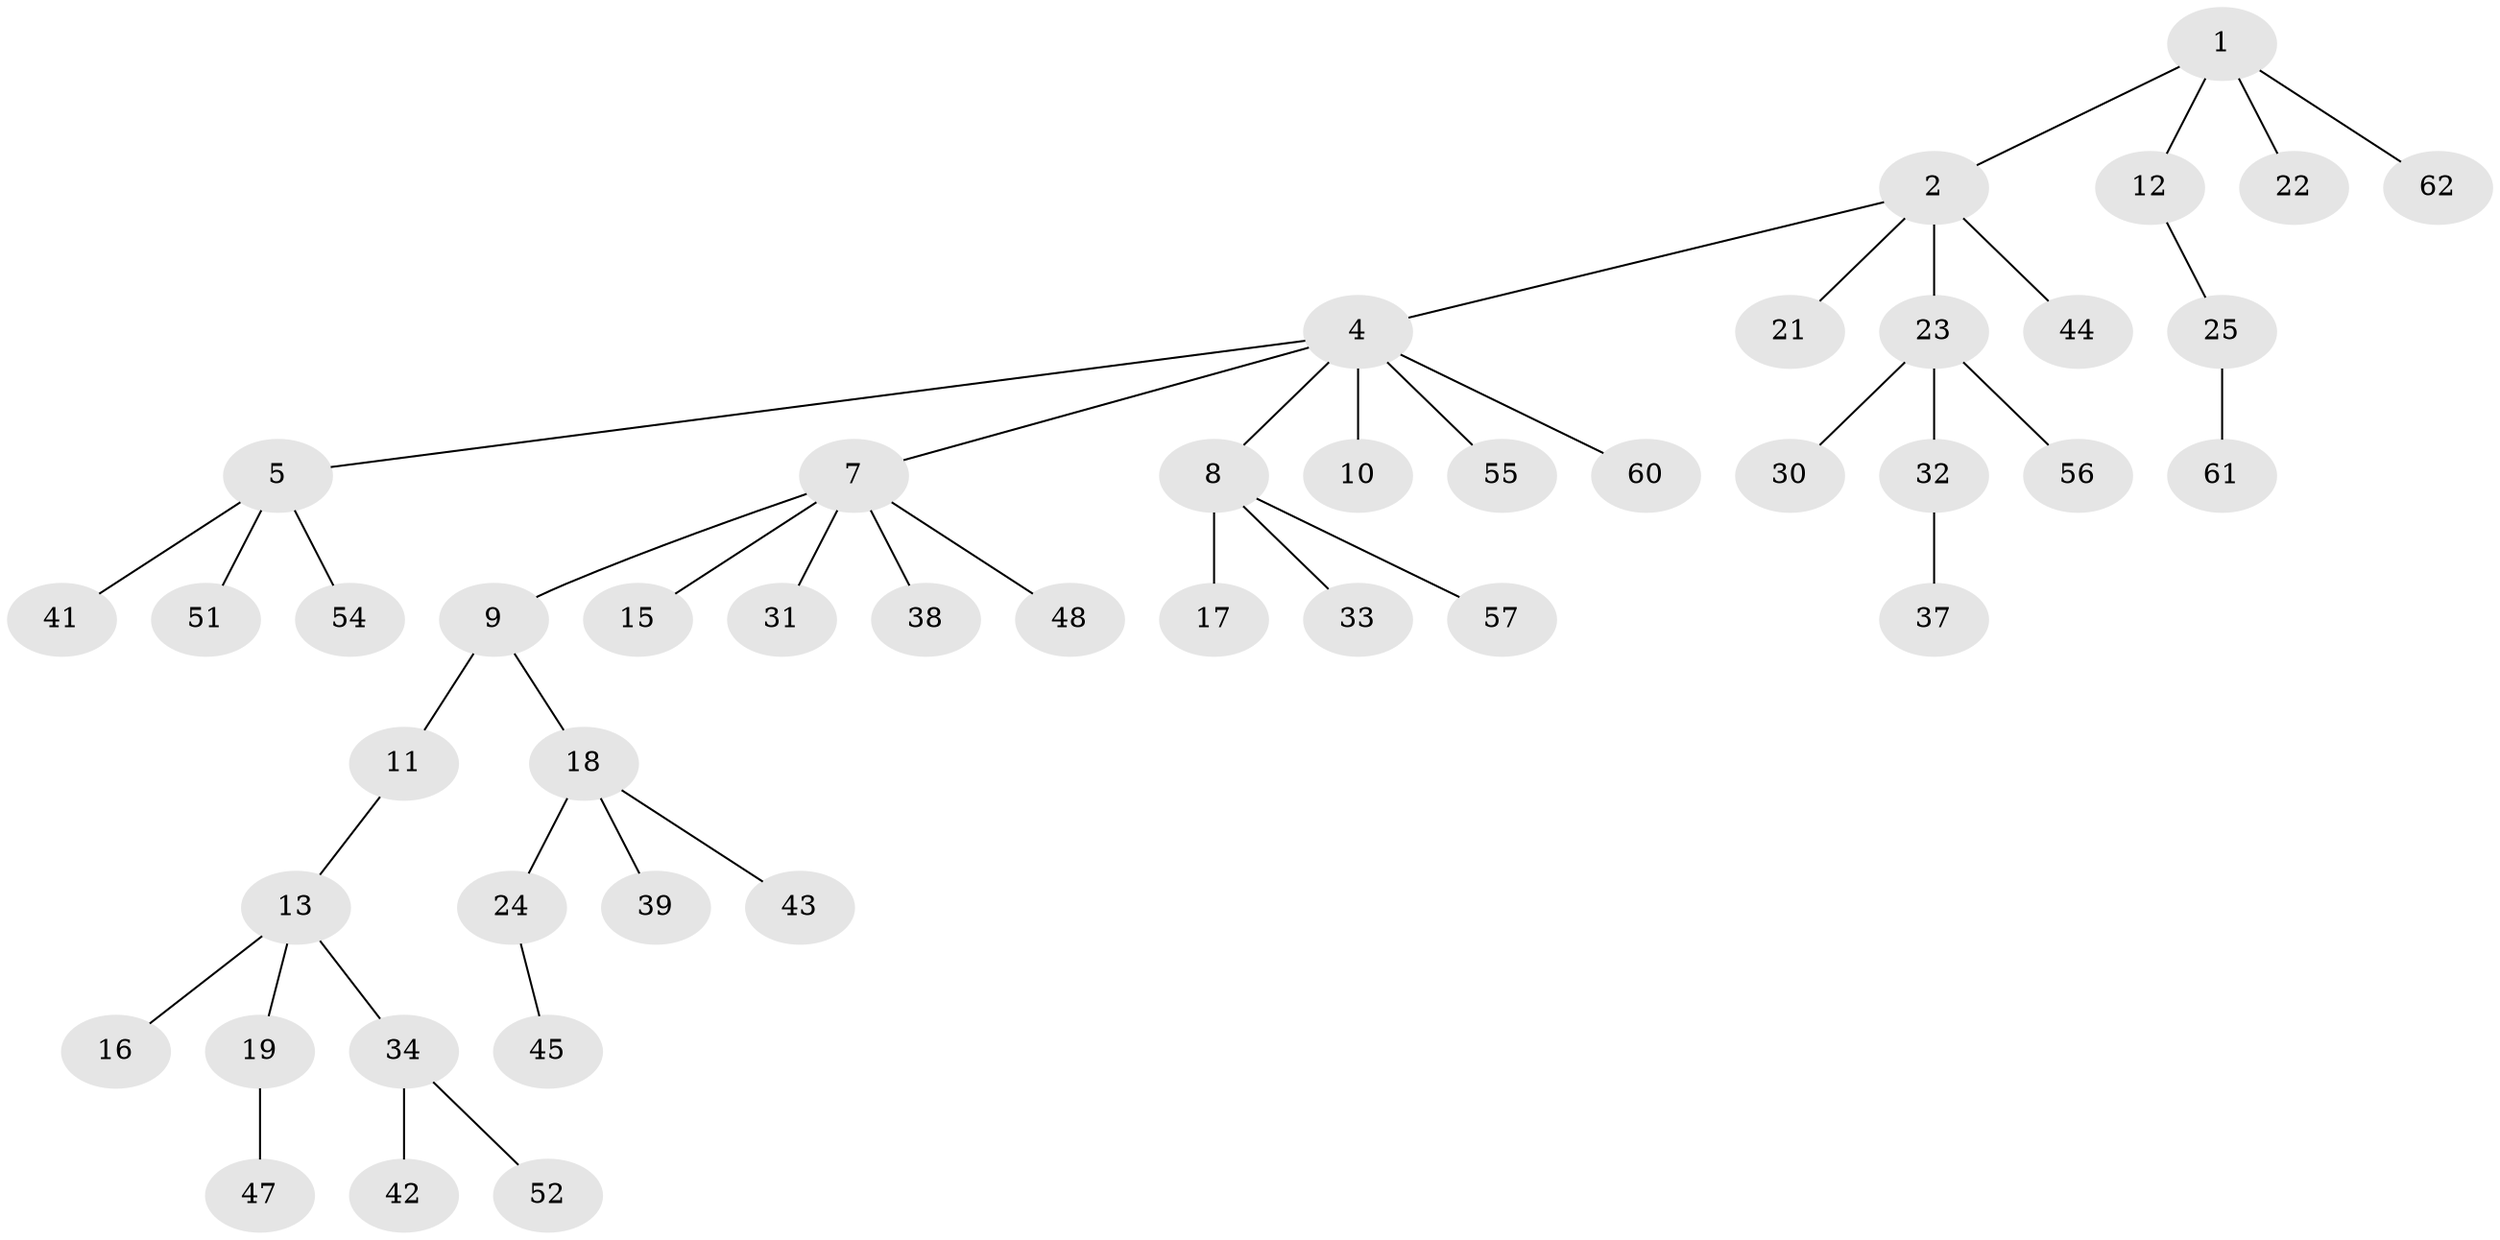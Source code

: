 // Generated by graph-tools (version 1.1) at 2025/52/02/27/25 19:52:10]
// undirected, 45 vertices, 44 edges
graph export_dot {
graph [start="1"]
  node [color=gray90,style=filled];
  1 [super="+46"];
  2 [super="+3"];
  4 [super="+6"];
  5 [super="+26"];
  7 [super="+40"];
  8 [super="+27"];
  9 [super="+36"];
  10;
  11;
  12;
  13 [super="+14"];
  15;
  16 [super="+29"];
  17 [super="+20"];
  18 [super="+28"];
  19;
  21 [super="+58"];
  22 [super="+53"];
  23 [super="+59"];
  24;
  25 [super="+35"];
  30;
  31;
  32;
  33;
  34 [super="+50"];
  37;
  38;
  39;
  41;
  42;
  43;
  44;
  45;
  47 [super="+49"];
  48;
  51;
  52;
  54;
  55;
  56;
  57;
  60;
  61;
  62;
  1 -- 2;
  1 -- 12;
  1 -- 22;
  1 -- 62;
  2 -- 4;
  2 -- 21;
  2 -- 23;
  2 -- 44;
  4 -- 5;
  4 -- 8;
  4 -- 55;
  4 -- 60;
  4 -- 10;
  4 -- 7;
  5 -- 51;
  5 -- 54;
  5 -- 41;
  7 -- 9;
  7 -- 15;
  7 -- 31;
  7 -- 38;
  7 -- 48;
  8 -- 17;
  8 -- 33;
  8 -- 57;
  9 -- 11;
  9 -- 18;
  11 -- 13;
  12 -- 25;
  13 -- 19;
  13 -- 16;
  13 -- 34;
  18 -- 24;
  18 -- 39;
  18 -- 43;
  19 -- 47;
  23 -- 30;
  23 -- 32;
  23 -- 56;
  24 -- 45;
  25 -- 61;
  32 -- 37;
  34 -- 42;
  34 -- 52;
}
